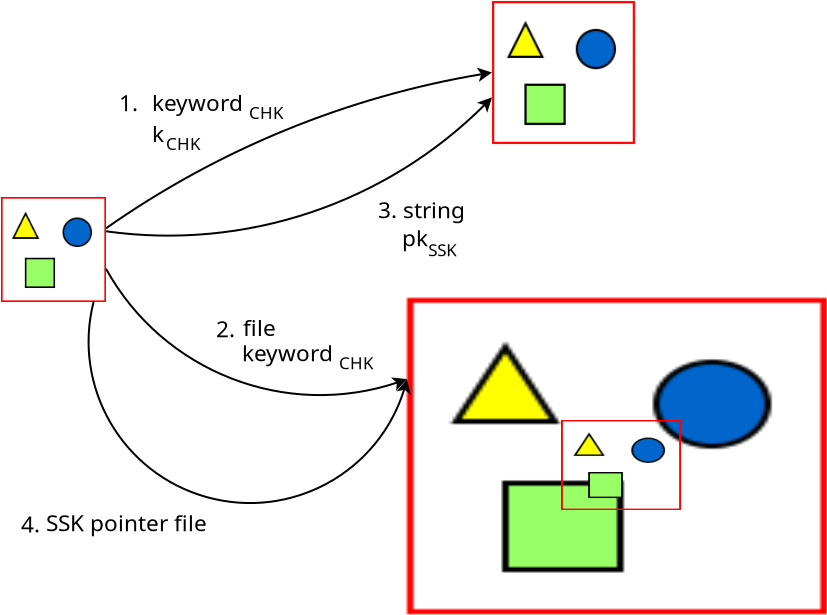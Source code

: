 <?xml version="1.0" encoding="UTF-8"?>
<dia:diagram xmlns:dia="http://www.lysator.liu.se/~alla/dia/">
  <dia:layer name="Fondo" visible="true" active="true">
    <dia:object type="Standard - Image" version="0" id="O0">
      <dia:attribute name="obj_pos">
        <dia:point val="29.4,0.35"/>
      </dia:attribute>
      <dia:attribute name="obj_bb">
        <dia:rectangle val="29.35,0.3;36.6,7.55"/>
      </dia:attribute>
      <dia:attribute name="elem_corner">
        <dia:point val="29.4,0.35"/>
      </dia:attribute>
      <dia:attribute name="elem_width">
        <dia:real val="7.15"/>
      </dia:attribute>
      <dia:attribute name="elem_height">
        <dia:real val="7.15"/>
      </dia:attribute>
      <dia:attribute name="draw_border">
        <dia:boolean val="false"/>
      </dia:attribute>
      <dia:attribute name="keep_aspect">
        <dia:boolean val="true"/>
      </dia:attribute>
      <dia:attribute name="file">
        <dia:string>#www.jpeg#</dia:string>
      </dia:attribute>
    </dia:object>
    <dia:object type="Standard - Text" version="1" id="O1">
      <dia:attribute name="obj_pos">
        <dia:point val="12.4,5.85"/>
      </dia:attribute>
      <dia:attribute name="obj_bb">
        <dia:rectangle val="12.4,4.767;17.193,6.183"/>
      </dia:attribute>
      <dia:attribute name="text">
        <dia:composite type="text">
          <dia:attribute name="string">
            <dia:string>#keyword#</dia:string>
          </dia:attribute>
          <dia:attribute name="font">
            <dia:font family="sans" style="0" name="Helvetica"/>
          </dia:attribute>
          <dia:attribute name="height">
            <dia:real val="1.414"/>
          </dia:attribute>
          <dia:attribute name="pos">
            <dia:point val="12.4,5.85"/>
          </dia:attribute>
          <dia:attribute name="color">
            <dia:color val="#000000"/>
          </dia:attribute>
          <dia:attribute name="alignment">
            <dia:enum val="0"/>
          </dia:attribute>
        </dia:composite>
      </dia:attribute>
      <dia:attribute name="valign">
        <dia:enum val="3"/>
      </dia:attribute>
    </dia:object>
    <dia:object type="Standard - Text" version="1" id="O2">
      <dia:attribute name="obj_pos">
        <dia:point val="17.25,6.25"/>
      </dia:attribute>
      <dia:attribute name="obj_bb">
        <dia:rectangle val="17.25,5.46;19.038,6.452"/>
      </dia:attribute>
      <dia:attribute name="text">
        <dia:composite type="text">
          <dia:attribute name="string">
            <dia:string>#CHK#</dia:string>
          </dia:attribute>
          <dia:attribute name="font">
            <dia:font family="sans" style="0" name="Helvetica"/>
          </dia:attribute>
          <dia:attribute name="height">
            <dia:real val="1.061"/>
          </dia:attribute>
          <dia:attribute name="pos">
            <dia:point val="17.25,6.25"/>
          </dia:attribute>
          <dia:attribute name="color">
            <dia:color val="#000000"/>
          </dia:attribute>
          <dia:attribute name="alignment">
            <dia:enum val="0"/>
          </dia:attribute>
        </dia:composite>
      </dia:attribute>
      <dia:attribute name="valign">
        <dia:enum val="3"/>
      </dia:attribute>
    </dia:object>
    <dia:object type="Standard - Text" version="1" id="O3">
      <dia:attribute name="obj_pos">
        <dia:point val="12.4,7.4"/>
      </dia:attribute>
      <dia:attribute name="obj_bb">
        <dia:rectangle val="12.4,6.35;13.055,7.668"/>
      </dia:attribute>
      <dia:attribute name="text">
        <dia:composite type="text">
          <dia:attribute name="string">
            <dia:string>#k#</dia:string>
          </dia:attribute>
          <dia:attribute name="font">
            <dia:font family="sans" style="0" name="Helvetica"/>
          </dia:attribute>
          <dia:attribute name="height">
            <dia:real val="1.414"/>
          </dia:attribute>
          <dia:attribute name="pos">
            <dia:point val="12.4,7.4"/>
          </dia:attribute>
          <dia:attribute name="color">
            <dia:color val="#000000"/>
          </dia:attribute>
          <dia:attribute name="alignment">
            <dia:enum val="0"/>
          </dia:attribute>
        </dia:composite>
      </dia:attribute>
      <dia:attribute name="valign">
        <dia:enum val="3"/>
      </dia:attribute>
    </dia:object>
    <dia:object type="Standard - Text" version="1" id="O4">
      <dia:attribute name="obj_pos">
        <dia:point val="13.105,7.8"/>
      </dia:attribute>
      <dia:attribute name="obj_bb">
        <dia:rectangle val="13.105,7.01;14.893,8.002"/>
      </dia:attribute>
      <dia:attribute name="text">
        <dia:composite type="text">
          <dia:attribute name="string">
            <dia:string>#CHK#</dia:string>
          </dia:attribute>
          <dia:attribute name="font">
            <dia:font family="sans" style="0" name="Helvetica"/>
          </dia:attribute>
          <dia:attribute name="height">
            <dia:real val="1.061"/>
          </dia:attribute>
          <dia:attribute name="pos">
            <dia:point val="13.105,7.8"/>
          </dia:attribute>
          <dia:attribute name="color">
            <dia:color val="#000000"/>
          </dia:attribute>
          <dia:attribute name="alignment">
            <dia:enum val="0"/>
          </dia:attribute>
        </dia:composite>
      </dia:attribute>
      <dia:attribute name="valign">
        <dia:enum val="3"/>
      </dia:attribute>
    </dia:object>
    <dia:object type="Standard - Arc" version="0" id="O5">
      <dia:attribute name="obj_pos">
        <dia:point val="7.475,12.775"/>
      </dia:attribute>
      <dia:attribute name="obj_bb">
        <dia:rectangle val="7.41,3.7;29.465,12.84"/>
      </dia:attribute>
      <dia:attribute name="conn_endpoints">
        <dia:point val="7.475,12.775"/>
        <dia:point val="29.4,3.925"/>
      </dia:attribute>
      <dia:attribute name="curve_distance">
        <dia:real val="-1.195"/>
      </dia:attribute>
      <dia:attribute name="end_arrow">
        <dia:enum val="22"/>
      </dia:attribute>
      <dia:attribute name="end_arrow_length">
        <dia:real val="0.5"/>
      </dia:attribute>
      <dia:attribute name="end_arrow_width">
        <dia:real val="0.5"/>
      </dia:attribute>
      <dia:connections>
        <dia:connection handle="0" to="O8" connection="8"/>
        <dia:connection handle="1" to="O0" connection="3"/>
      </dia:connections>
    </dia:object>
    <dia:object type="Standard - Image" version="0" id="O6">
      <dia:attribute name="obj_pos">
        <dia:point val="25.15,15.194"/>
      </dia:attribute>
      <dia:attribute name="obj_bb">
        <dia:rectangle val="25.1,15.144;46.2,31.054"/>
      </dia:attribute>
      <dia:attribute name="elem_corner">
        <dia:point val="25.15,15.194"/>
      </dia:attribute>
      <dia:attribute name="elem_width">
        <dia:real val="21.0"/>
      </dia:attribute>
      <dia:attribute name="elem_height">
        <dia:real val="15.811"/>
      </dia:attribute>
      <dia:attribute name="draw_border">
        <dia:boolean val="false"/>
      </dia:attribute>
      <dia:attribute name="keep_aspect">
        <dia:boolean val="true"/>
      </dia:attribute>
      <dia:attribute name="file">
        <dia:string>#/home/jesus/articulos/fairtor/figures/cloud.jpeg#</dia:string>
      </dia:attribute>
    </dia:object>
    <dia:object type="Standard - Image" version="0" id="O7">
      <dia:attribute name="obj_pos">
        <dia:point val="32.85,21.3"/>
      </dia:attribute>
      <dia:attribute name="obj_bb">
        <dia:rectangle val="32.8,21.25;38.9,25.85"/>
      </dia:attribute>
      <dia:attribute name="elem_corner">
        <dia:point val="32.85,21.3"/>
      </dia:attribute>
      <dia:attribute name="elem_width">
        <dia:real val="6.0"/>
      </dia:attribute>
      <dia:attribute name="elem_height">
        <dia:real val="4.5"/>
      </dia:attribute>
      <dia:attribute name="draw_border">
        <dia:boolean val="false"/>
      </dia:attribute>
      <dia:attribute name="keep_aspect">
        <dia:boolean val="true"/>
      </dia:attribute>
      <dia:attribute name="file">
        <dia:string>#freenet_logo.jpg#</dia:string>
      </dia:attribute>
    </dia:object>
    <dia:object type="Standard - Image" version="0" id="O8">
      <dia:attribute name="obj_pos">
        <dia:point val="4.85,10.15"/>
      </dia:attribute>
      <dia:attribute name="obj_bb">
        <dia:rectangle val="4.8,10.1;10.15,15.45"/>
      </dia:attribute>
      <dia:attribute name="elem_corner">
        <dia:point val="4.85,10.15"/>
      </dia:attribute>
      <dia:attribute name="elem_width">
        <dia:real val="5.25"/>
      </dia:attribute>
      <dia:attribute name="elem_height">
        <dia:real val="5.25"/>
      </dia:attribute>
      <dia:attribute name="draw_border">
        <dia:boolean val="false"/>
      </dia:attribute>
      <dia:attribute name="keep_aspect">
        <dia:boolean val="true"/>
      </dia:attribute>
      <dia:attribute name="file">
        <dia:string>#/home/jesus/charlas/uam/20160329_seminario_privacidad/figures/pc.png#</dia:string>
      </dia:attribute>
    </dia:object>
    <dia:object type="Standard - Arc" version="0" id="O9">
      <dia:attribute name="obj_pos">
        <dia:point val="7.475,12.775"/>
      </dia:attribute>
      <dia:attribute name="obj_bb">
        <dia:rectangle val="7.411,12.711;35.714,23.492"/>
      </dia:attribute>
      <dia:attribute name="conn_endpoints">
        <dia:point val="7.475,12.775"/>
        <dia:point val="35.65,23.099"/>
      </dia:attribute>
      <dia:attribute name="curve_distance">
        <dia:real val="2.996"/>
      </dia:attribute>
      <dia:attribute name="end_arrow">
        <dia:enum val="22"/>
      </dia:attribute>
      <dia:attribute name="end_arrow_length">
        <dia:real val="0.5"/>
      </dia:attribute>
      <dia:attribute name="end_arrow_width">
        <dia:real val="0.5"/>
      </dia:attribute>
      <dia:connections>
        <dia:connection handle="0" to="O8" connection="8"/>
        <dia:connection handle="1" to="O6" connection="8"/>
      </dia:connections>
    </dia:object>
    <dia:object type="Standard - Text" version="1" id="O10">
      <dia:attribute name="obj_pos">
        <dia:point val="16.95,17.1"/>
      </dia:attribute>
      <dia:attribute name="obj_bb">
        <dia:rectangle val="16.95,16.05;18.672,17.367"/>
      </dia:attribute>
      <dia:attribute name="text">
        <dia:composite type="text">
          <dia:attribute name="string">
            <dia:string>#file#</dia:string>
          </dia:attribute>
          <dia:attribute name="font">
            <dia:font family="sans" style="0" name="Helvetica"/>
          </dia:attribute>
          <dia:attribute name="height">
            <dia:real val="1.414"/>
          </dia:attribute>
          <dia:attribute name="pos">
            <dia:point val="16.95,17.1"/>
          </dia:attribute>
          <dia:attribute name="color">
            <dia:color val="#000000"/>
          </dia:attribute>
          <dia:attribute name="alignment">
            <dia:enum val="0"/>
          </dia:attribute>
        </dia:composite>
      </dia:attribute>
      <dia:attribute name="valign">
        <dia:enum val="3"/>
      </dia:attribute>
    </dia:object>
    <dia:object type="Standard - Arc" version="0" id="O11">
      <dia:attribute name="obj_pos">
        <dia:point val="7.475,12.775"/>
      </dia:attribute>
      <dia:attribute name="obj_bb">
        <dia:rectangle val="7.411,3.861;33.039,12.839"/>
      </dia:attribute>
      <dia:attribute name="conn_endpoints">
        <dia:point val="7.475,12.775"/>
        <dia:point val="32.975,3.925"/>
      </dia:attribute>
      <dia:attribute name="curve_distance">
        <dia:real val="2.466"/>
      </dia:attribute>
      <dia:attribute name="end_arrow">
        <dia:enum val="22"/>
      </dia:attribute>
      <dia:attribute name="end_arrow_length">
        <dia:real val="0.5"/>
      </dia:attribute>
      <dia:attribute name="end_arrow_width">
        <dia:real val="0.5"/>
      </dia:attribute>
      <dia:connections>
        <dia:connection handle="0" to="O8" connection="8"/>
        <dia:connection handle="1" to="O0" connection="8"/>
      </dia:connections>
    </dia:object>
    <dia:object type="Standard - Text" version="1" id="O12">
      <dia:attribute name="obj_pos">
        <dia:point val="24.955,11.21"/>
      </dia:attribute>
      <dia:attribute name="obj_bb">
        <dia:rectangle val="24.955,10.16;28.203,11.477"/>
      </dia:attribute>
      <dia:attribute name="text">
        <dia:composite type="text">
          <dia:attribute name="string">
            <dia:string>#string#</dia:string>
          </dia:attribute>
          <dia:attribute name="font">
            <dia:font family="sans" style="0" name="Helvetica"/>
          </dia:attribute>
          <dia:attribute name="height">
            <dia:real val="1.414"/>
          </dia:attribute>
          <dia:attribute name="pos">
            <dia:point val="24.955,11.21"/>
          </dia:attribute>
          <dia:attribute name="color">
            <dia:color val="#000000"/>
          </dia:attribute>
          <dia:attribute name="alignment">
            <dia:enum val="0"/>
          </dia:attribute>
        </dia:composite>
      </dia:attribute>
      <dia:attribute name="valign">
        <dia:enum val="3"/>
      </dia:attribute>
    </dia:object>
    <dia:object type="Standard - Text" version="1" id="O13">
      <dia:attribute name="obj_pos">
        <dia:point val="24.905,12.61"/>
      </dia:attribute>
      <dia:attribute name="obj_bb">
        <dia:rectangle val="24.905,11.56;26.277,12.877"/>
      </dia:attribute>
      <dia:attribute name="text">
        <dia:composite type="text">
          <dia:attribute name="string">
            <dia:string>#pk#</dia:string>
          </dia:attribute>
          <dia:attribute name="font">
            <dia:font family="sans" style="0" name="Helvetica"/>
          </dia:attribute>
          <dia:attribute name="height">
            <dia:real val="1.414"/>
          </dia:attribute>
          <dia:attribute name="pos">
            <dia:point val="24.905,12.61"/>
          </dia:attribute>
          <dia:attribute name="color">
            <dia:color val="#000000"/>
          </dia:attribute>
          <dia:attribute name="alignment">
            <dia:enum val="0"/>
          </dia:attribute>
        </dia:composite>
      </dia:attribute>
      <dia:attribute name="valign">
        <dia:enum val="3"/>
      </dia:attribute>
    </dia:object>
    <dia:object type="Standard - Text" version="1" id="O14">
      <dia:attribute name="obj_pos">
        <dia:point val="26.21,13.11"/>
      </dia:attribute>
      <dia:attribute name="obj_bb">
        <dia:rectangle val="26.21,12.32;27.848,13.312"/>
      </dia:attribute>
      <dia:attribute name="text">
        <dia:composite type="text">
          <dia:attribute name="string">
            <dia:string>#SSK#</dia:string>
          </dia:attribute>
          <dia:attribute name="font">
            <dia:font family="sans" style="0" name="Helvetica"/>
          </dia:attribute>
          <dia:attribute name="height">
            <dia:real val="1.061"/>
          </dia:attribute>
          <dia:attribute name="pos">
            <dia:point val="26.21,13.11"/>
          </dia:attribute>
          <dia:attribute name="color">
            <dia:color val="#000000"/>
          </dia:attribute>
          <dia:attribute name="alignment">
            <dia:enum val="0"/>
          </dia:attribute>
        </dia:composite>
      </dia:attribute>
      <dia:attribute name="valign">
        <dia:enum val="3"/>
      </dia:attribute>
    </dia:object>
    <dia:object type="Standard - Text" version="1" id="O15">
      <dia:attribute name="obj_pos">
        <dia:point val="10.755,5.86"/>
      </dia:attribute>
      <dia:attribute name="obj_bb">
        <dia:rectangle val="10.755,4.81;11.835,6.128"/>
      </dia:attribute>
      <dia:attribute name="text">
        <dia:composite type="text">
          <dia:attribute name="string">
            <dia:string>#1.#</dia:string>
          </dia:attribute>
          <dia:attribute name="font">
            <dia:font family="sans" style="0" name="Helvetica"/>
          </dia:attribute>
          <dia:attribute name="height">
            <dia:real val="1.414"/>
          </dia:attribute>
          <dia:attribute name="pos">
            <dia:point val="10.755,5.86"/>
          </dia:attribute>
          <dia:attribute name="color">
            <dia:color val="#000000"/>
          </dia:attribute>
          <dia:attribute name="alignment">
            <dia:enum val="0"/>
          </dia:attribute>
        </dia:composite>
      </dia:attribute>
      <dia:attribute name="valign">
        <dia:enum val="3"/>
      </dia:attribute>
    </dia:object>
    <dia:object type="Standard - Text" version="1" id="O16">
      <dia:attribute name="obj_pos">
        <dia:point val="15.605,17.16"/>
      </dia:attribute>
      <dia:attribute name="obj_bb">
        <dia:rectangle val="15.605,16.11;16.685,17.427"/>
      </dia:attribute>
      <dia:attribute name="text">
        <dia:composite type="text">
          <dia:attribute name="string">
            <dia:string>#2.#</dia:string>
          </dia:attribute>
          <dia:attribute name="font">
            <dia:font family="sans" style="0" name="Helvetica"/>
          </dia:attribute>
          <dia:attribute name="height">
            <dia:real val="1.414"/>
          </dia:attribute>
          <dia:attribute name="pos">
            <dia:point val="15.605,17.16"/>
          </dia:attribute>
          <dia:attribute name="color">
            <dia:color val="#000000"/>
          </dia:attribute>
          <dia:attribute name="alignment">
            <dia:enum val="0"/>
          </dia:attribute>
        </dia:composite>
      </dia:attribute>
      <dia:attribute name="valign">
        <dia:enum val="3"/>
      </dia:attribute>
    </dia:object>
    <dia:object type="Standard - Text" version="1" id="O17">
      <dia:attribute name="obj_pos">
        <dia:point val="23.705,11.21"/>
      </dia:attribute>
      <dia:attribute name="obj_bb">
        <dia:rectangle val="23.705,10.16;24.785,11.477"/>
      </dia:attribute>
      <dia:attribute name="text">
        <dia:composite type="text">
          <dia:attribute name="string">
            <dia:string>#3.#</dia:string>
          </dia:attribute>
          <dia:attribute name="font">
            <dia:font family="sans" style="0" name="Helvetica"/>
          </dia:attribute>
          <dia:attribute name="height">
            <dia:real val="1.414"/>
          </dia:attribute>
          <dia:attribute name="pos">
            <dia:point val="23.705,11.21"/>
          </dia:attribute>
          <dia:attribute name="color">
            <dia:color val="#000000"/>
          </dia:attribute>
          <dia:attribute name="alignment">
            <dia:enum val="0"/>
          </dia:attribute>
        </dia:composite>
      </dia:attribute>
      <dia:attribute name="valign">
        <dia:enum val="3"/>
      </dia:attribute>
    </dia:object>
    <dia:object type="Standard - Text" version="1" id="O18">
      <dia:attribute name="obj_pos">
        <dia:point val="16.9,18.36"/>
      </dia:attribute>
      <dia:attribute name="obj_bb">
        <dia:rectangle val="16.9,17.31;21.66,18.628"/>
      </dia:attribute>
      <dia:attribute name="text">
        <dia:composite type="text">
          <dia:attribute name="string">
            <dia:string>#keyword#</dia:string>
          </dia:attribute>
          <dia:attribute name="font">
            <dia:font family="sans" style="0" name="Helvetica"/>
          </dia:attribute>
          <dia:attribute name="height">
            <dia:real val="1.414"/>
          </dia:attribute>
          <dia:attribute name="pos">
            <dia:point val="16.9,18.36"/>
          </dia:attribute>
          <dia:attribute name="color">
            <dia:color val="#000000"/>
          </dia:attribute>
          <dia:attribute name="alignment">
            <dia:enum val="0"/>
          </dia:attribute>
        </dia:composite>
      </dia:attribute>
      <dia:attribute name="valign">
        <dia:enum val="3"/>
      </dia:attribute>
    </dia:object>
    <dia:object type="Standard - Text" version="1" id="O19">
      <dia:attribute name="obj_pos">
        <dia:point val="21.75,18.76"/>
      </dia:attribute>
      <dia:attribute name="obj_bb">
        <dia:rectangle val="21.75,17.97;23.538,18.962"/>
      </dia:attribute>
      <dia:attribute name="text">
        <dia:composite type="text">
          <dia:attribute name="string">
            <dia:string>#CHK#</dia:string>
          </dia:attribute>
          <dia:attribute name="font">
            <dia:font family="sans" style="0" name="Helvetica"/>
          </dia:attribute>
          <dia:attribute name="height">
            <dia:real val="1.061"/>
          </dia:attribute>
          <dia:attribute name="pos">
            <dia:point val="21.75,18.76"/>
          </dia:attribute>
          <dia:attribute name="color">
            <dia:color val="#000000"/>
          </dia:attribute>
          <dia:attribute name="alignment">
            <dia:enum val="0"/>
          </dia:attribute>
        </dia:composite>
      </dia:attribute>
      <dia:attribute name="valign">
        <dia:enum val="3"/>
      </dia:attribute>
    </dia:object>
    <dia:object type="Standard - Arc" version="0" id="O20">
      <dia:attribute name="obj_pos">
        <dia:point val="7.475,12.775"/>
      </dia:attribute>
      <dia:attribute name="obj_bb">
        <dia:rectangle val="7.411,12.711;35.714,27.488"/>
      </dia:attribute>
      <dia:attribute name="conn_endpoints">
        <dia:point val="7.475,12.775"/>
        <dia:point val="35.65,23.099"/>
      </dia:attribute>
      <dia:attribute name="curve_distance">
        <dia:real val="9.014"/>
      </dia:attribute>
      <dia:attribute name="end_arrow">
        <dia:enum val="22"/>
      </dia:attribute>
      <dia:attribute name="end_arrow_length">
        <dia:real val="0.5"/>
      </dia:attribute>
      <dia:attribute name="end_arrow_width">
        <dia:real val="0.5"/>
      </dia:attribute>
      <dia:connections>
        <dia:connection handle="0" to="O8" connection="8"/>
        <dia:connection handle="1" to="O6" connection="8"/>
      </dia:connections>
    </dia:object>
    <dia:object type="Standard - Text" version="1" id="O21">
      <dia:attribute name="obj_pos">
        <dia:point val="7.1,26.86"/>
      </dia:attribute>
      <dia:attribute name="obj_bb">
        <dia:rectangle val="7.1,25.81;15.765,27.128"/>
      </dia:attribute>
      <dia:attribute name="text">
        <dia:composite type="text">
          <dia:attribute name="string">
            <dia:string>#SSK pointer file#</dia:string>
          </dia:attribute>
          <dia:attribute name="font">
            <dia:font family="sans" style="0" name="Helvetica"/>
          </dia:attribute>
          <dia:attribute name="height">
            <dia:real val="1.414"/>
          </dia:attribute>
          <dia:attribute name="pos">
            <dia:point val="7.1,26.86"/>
          </dia:attribute>
          <dia:attribute name="color">
            <dia:color val="#000000"/>
          </dia:attribute>
          <dia:attribute name="alignment">
            <dia:enum val="0"/>
          </dia:attribute>
        </dia:composite>
      </dia:attribute>
      <dia:attribute name="valign">
        <dia:enum val="3"/>
      </dia:attribute>
    </dia:object>
    <dia:object type="Standard - Text" version="1" id="O22">
      <dia:attribute name="obj_pos">
        <dia:point val="5.855,26.92"/>
      </dia:attribute>
      <dia:attribute name="obj_bb">
        <dia:rectangle val="5.855,25.87;6.935,27.188"/>
      </dia:attribute>
      <dia:attribute name="text">
        <dia:composite type="text">
          <dia:attribute name="string">
            <dia:string>#4.#</dia:string>
          </dia:attribute>
          <dia:attribute name="font">
            <dia:font family="sans" style="0" name="Helvetica"/>
          </dia:attribute>
          <dia:attribute name="height">
            <dia:real val="1.414"/>
          </dia:attribute>
          <dia:attribute name="pos">
            <dia:point val="5.855,26.92"/>
          </dia:attribute>
          <dia:attribute name="color">
            <dia:color val="#000000"/>
          </dia:attribute>
          <dia:attribute name="alignment">
            <dia:enum val="0"/>
          </dia:attribute>
        </dia:composite>
      </dia:attribute>
      <dia:attribute name="valign">
        <dia:enum val="3"/>
      </dia:attribute>
    </dia:object>
  </dia:layer>
</dia:diagram>
